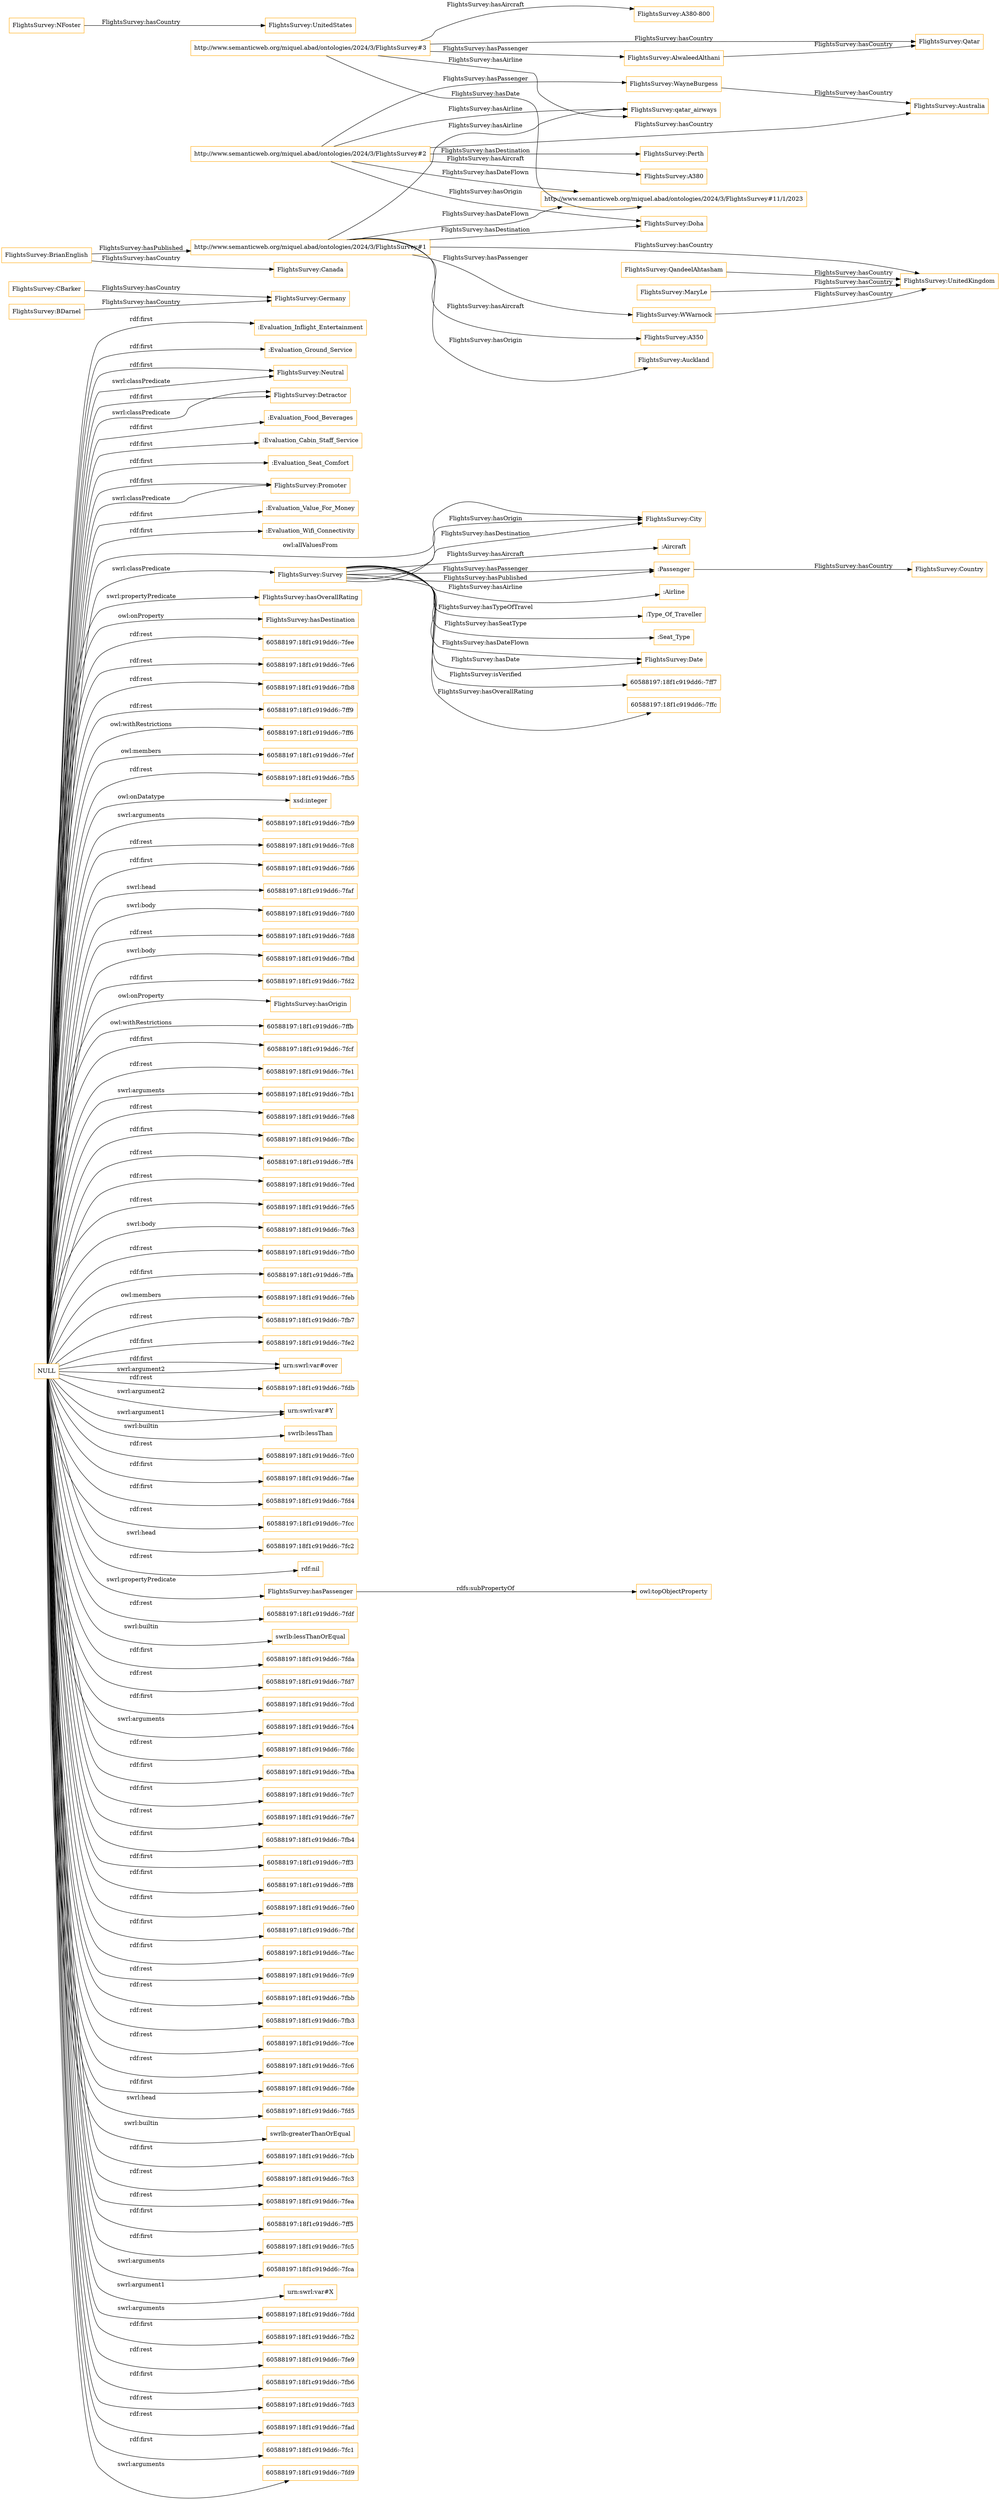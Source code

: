 digraph ar2dtool_diagram { 
rankdir=LR;
size="1501"
node [shape = rectangle, color="orange"]; ":Evaluation_Inflight_Entertainment" ":Evaluation_Ground_Service" "FlightsSurvey:Neutral" "FlightsSurvey:Detractor" ":Evaluation_Food_Beverages" ":Evaluation_Cabin_Staff_Service" ":Aircraft" ":Evaluation_Seat_Comfort" ":Passenger" "FlightsSurvey:Promoter" ":Evaluation_Value_For_Money" ":Airline" ":Type_Of_Traveller" "FlightsSurvey:Country" ":Evaluation_Wifi_Connectivity" "FlightsSurvey:City" ":Seat_Type" "FlightsSurvey:Date" "FlightsSurvey:Survey" ; /*classes style*/
	"NULL" -> "FlightsSurvey:hasOverallRating" [ label = "swrl:propertyPredicate" ];
	"NULL" -> "FlightsSurvey:hasDestination" [ label = "owl:onProperty" ];
	"NULL" -> "60588197:18f1c919dd6:-7fee" [ label = "rdf:rest" ];
	"NULL" -> "60588197:18f1c919dd6:-7fe6" [ label = "rdf:rest" ];
	"NULL" -> "60588197:18f1c919dd6:-7fb8" [ label = "rdf:rest" ];
	"NULL" -> "60588197:18f1c919dd6:-7ff9" [ label = "rdf:rest" ];
	"NULL" -> "60588197:18f1c919dd6:-7ff6" [ label = "owl:withRestrictions" ];
	"NULL" -> "60588197:18f1c919dd6:-7fef" [ label = "owl:members" ];
	"NULL" -> "60588197:18f1c919dd6:-7fb5" [ label = "rdf:rest" ];
	"NULL" -> "xsd:integer" [ label = "owl:onDatatype" ];
	"NULL" -> "60588197:18f1c919dd6:-7fb9" [ label = "swrl:arguments" ];
	"NULL" -> "60588197:18f1c919dd6:-7fc8" [ label = "rdf:rest" ];
	"NULL" -> "FlightsSurvey:Promoter" [ label = "rdf:first" ];
	"NULL" -> "60588197:18f1c919dd6:-7fd6" [ label = "rdf:first" ];
	"NULL" -> "60588197:18f1c919dd6:-7faf" [ label = "swrl:head" ];
	"NULL" -> "60588197:18f1c919dd6:-7fd0" [ label = "swrl:body" ];
	"NULL" -> "60588197:18f1c919dd6:-7fd8" [ label = "rdf:rest" ];
	"NULL" -> "60588197:18f1c919dd6:-7fbd" [ label = "swrl:body" ];
	"NULL" -> "FlightsSurvey:Neutral" [ label = "rdf:first" ];
	"NULL" -> "60588197:18f1c919dd6:-7fd2" [ label = "rdf:first" ];
	"NULL" -> "FlightsSurvey:hasOrigin" [ label = "owl:onProperty" ];
	"NULL" -> "60588197:18f1c919dd6:-7ffb" [ label = "owl:withRestrictions" ];
	"NULL" -> "60588197:18f1c919dd6:-7fcf" [ label = "rdf:first" ];
	"NULL" -> "60588197:18f1c919dd6:-7fe1" [ label = "rdf:rest" ];
	"NULL" -> "60588197:18f1c919dd6:-7fb1" [ label = "swrl:arguments" ];
	"NULL" -> "60588197:18f1c919dd6:-7fe8" [ label = "rdf:rest" ];
	"NULL" -> "60588197:18f1c919dd6:-7fbc" [ label = "rdf:first" ];
	"NULL" -> "60588197:18f1c919dd6:-7ff4" [ label = "rdf:rest" ];
	"NULL" -> ":Evaluation_Food_Beverages" [ label = "rdf:first" ];
	"NULL" -> "60588197:18f1c919dd6:-7fed" [ label = "rdf:rest" ];
	"NULL" -> "60588197:18f1c919dd6:-7fe5" [ label = "rdf:rest" ];
	"NULL" -> "60588197:18f1c919dd6:-7fe3" [ label = "swrl:body" ];
	"NULL" -> "60588197:18f1c919dd6:-7fb0" [ label = "rdf:rest" ];
	"NULL" -> "60588197:18f1c919dd6:-7ffa" [ label = "rdf:first" ];
	"NULL" -> "60588197:18f1c919dd6:-7feb" [ label = "owl:members" ];
	"NULL" -> "60588197:18f1c919dd6:-7fb7" [ label = "rdf:rest" ];
	"NULL" -> ":Evaluation_Value_For_Money" [ label = "rdf:first" ];
	"NULL" -> "60588197:18f1c919dd6:-7fe2" [ label = "rdf:first" ];
	"NULL" -> "urn:swrl:var#over" [ label = "rdf:first" ];
	"NULL" -> "FlightsSurvey:Neutral" [ label = "swrl:classPredicate" ];
	"NULL" -> "60588197:18f1c919dd6:-7fdb" [ label = "rdf:rest" ];
	"NULL" -> "urn:swrl:var#Y" [ label = "swrl:argument2" ];
	"NULL" -> "swrlb:lessThan" [ label = "swrl:builtin" ];
	"NULL" -> "60588197:18f1c919dd6:-7fc0" [ label = "rdf:rest" ];
	"NULL" -> ":Evaluation_Inflight_Entertainment" [ label = "rdf:first" ];
	"NULL" -> "60588197:18f1c919dd6:-7fae" [ label = "rdf:first" ];
	"NULL" -> "60588197:18f1c919dd6:-7fd4" [ label = "rdf:first" ];
	"NULL" -> "60588197:18f1c919dd6:-7fcc" [ label = "rdf:rest" ];
	"NULL" -> "60588197:18f1c919dd6:-7fc2" [ label = "swrl:head" ];
	"NULL" -> "rdf:nil" [ label = "rdf:rest" ];
	"NULL" -> "FlightsSurvey:hasPassenger" [ label = "swrl:propertyPredicate" ];
	"NULL" -> "60588197:18f1c919dd6:-7fdf" [ label = "rdf:rest" ];
	"NULL" -> "swrlb:lessThanOrEqual" [ label = "swrl:builtin" ];
	"NULL" -> "60588197:18f1c919dd6:-7fda" [ label = "rdf:first" ];
	"NULL" -> "60588197:18f1c919dd6:-7fd7" [ label = "rdf:rest" ];
	"NULL" -> "60588197:18f1c919dd6:-7fcd" [ label = "rdf:first" ];
	"NULL" -> "FlightsSurvey:Detractor" [ label = "rdf:first" ];
	"NULL" -> "60588197:18f1c919dd6:-7fc4" [ label = "swrl:arguments" ];
	"NULL" -> "60588197:18f1c919dd6:-7fdc" [ label = "rdf:rest" ];
	"NULL" -> "60588197:18f1c919dd6:-7fba" [ label = "rdf:first" ];
	"NULL" -> "60588197:18f1c919dd6:-7fc7" [ label = "rdf:first" ];
	"NULL" -> "urn:swrl:var#Y" [ label = "swrl:argument1" ];
	"NULL" -> "urn:swrl:var#over" [ label = "swrl:argument2" ];
	"NULL" -> "60588197:18f1c919dd6:-7fe7" [ label = "rdf:rest" ];
	"NULL" -> "60588197:18f1c919dd6:-7fb4" [ label = "rdf:first" ];
	"NULL" -> ":Evaluation_Cabin_Staff_Service" [ label = "rdf:first" ];
	"NULL" -> "FlightsSurvey:Survey" [ label = "swrl:classPredicate" ];
	"NULL" -> "60588197:18f1c919dd6:-7ff3" [ label = "rdf:first" ];
	"NULL" -> "60588197:18f1c919dd6:-7ff8" [ label = "rdf:first" ];
	"NULL" -> "60588197:18f1c919dd6:-7fe0" [ label = "rdf:first" ];
	"NULL" -> "60588197:18f1c919dd6:-7fbf" [ label = "rdf:first" ];
	"NULL" -> ":Evaluation_Wifi_Connectivity" [ label = "rdf:first" ];
	"NULL" -> "60588197:18f1c919dd6:-7fac" [ label = "rdf:first" ];
	"NULL" -> "60588197:18f1c919dd6:-7fc9" [ label = "rdf:rest" ];
	"NULL" -> "60588197:18f1c919dd6:-7fbb" [ label = "rdf:rest" ];
	"NULL" -> "60588197:18f1c919dd6:-7fb3" [ label = "rdf:rest" ];
	"NULL" -> "FlightsSurvey:City" [ label = "owl:allValuesFrom" ];
	"NULL" -> "60588197:18f1c919dd6:-7fce" [ label = "rdf:rest" ];
	"NULL" -> "60588197:18f1c919dd6:-7fc6" [ label = "rdf:rest" ];
	"NULL" -> "60588197:18f1c919dd6:-7fde" [ label = "rdf:first" ];
	"NULL" -> "60588197:18f1c919dd6:-7fd5" [ label = "swrl:head" ];
	"NULL" -> "swrlb:greaterThanOrEqual" [ label = "swrl:builtin" ];
	"NULL" -> "60588197:18f1c919dd6:-7fcb" [ label = "rdf:first" ];
	"NULL" -> "60588197:18f1c919dd6:-7fc3" [ label = "rdf:rest" ];
	"NULL" -> "60588197:18f1c919dd6:-7fea" [ label = "rdf:rest" ];
	"NULL" -> "60588197:18f1c919dd6:-7ff5" [ label = "rdf:first" ];
	"NULL" -> "FlightsSurvey:Promoter" [ label = "swrl:classPredicate" ];
	"NULL" -> "60588197:18f1c919dd6:-7fc5" [ label = "rdf:first" ];
	"NULL" -> "60588197:18f1c919dd6:-7fca" [ label = "swrl:arguments" ];
	"NULL" -> ":Evaluation_Ground_Service" [ label = "rdf:first" ];
	"NULL" -> "urn:swrl:var#X" [ label = "swrl:argument1" ];
	"NULL" -> "60588197:18f1c919dd6:-7fdd" [ label = "swrl:arguments" ];
	"NULL" -> "60588197:18f1c919dd6:-7fb2" [ label = "rdf:first" ];
	"NULL" -> "60588197:18f1c919dd6:-7fe9" [ label = "rdf:rest" ];
	"NULL" -> ":Evaluation_Seat_Comfort" [ label = "rdf:first" ];
	"NULL" -> "60588197:18f1c919dd6:-7fb6" [ label = "rdf:first" ];
	"NULL" -> "60588197:18f1c919dd6:-7fd3" [ label = "rdf:rest" ];
	"NULL" -> "60588197:18f1c919dd6:-7fad" [ label = "rdf:rest" ];
	"NULL" -> "FlightsSurvey:Detractor" [ label = "swrl:classPredicate" ];
	"NULL" -> "60588197:18f1c919dd6:-7fc1" [ label = "rdf:first" ];
	"NULL" -> "60588197:18f1c919dd6:-7fd9" [ label = "swrl:arguments" ];
	"FlightsSurvey:CBarker" -> "FlightsSurvey:Germany" [ label = "FlightsSurvey:hasCountry" ];
	"FlightsSurvey:hasPassenger" -> "owl:topObjectProperty" [ label = "rdfs:subPropertyOf" ];
	"FlightsSurvey:MaryLe" -> "FlightsSurvey:UnitedKingdom" [ label = "FlightsSurvey:hasCountry" ];
	"FlightsSurvey:BrianEnglish" -> "http://www.semanticweb.org/miquel.abad/ontologies/2024/3/FlightsSurvey#1" [ label = "FlightsSurvey:hasPublished" ];
	"FlightsSurvey:BrianEnglish" -> "FlightsSurvey:Canada" [ label = "FlightsSurvey:hasCountry" ];
	"FlightsSurvey:WayneBurgess" -> "FlightsSurvey:Australia" [ label = "FlightsSurvey:hasCountry" ];
	"FlightsSurvey:QandeelAhtasham" -> "FlightsSurvey:UnitedKingdom" [ label = "FlightsSurvey:hasCountry" ];
	"http://www.semanticweb.org/miquel.abad/ontologies/2024/3/FlightsSurvey#3" -> "FlightsSurvey:AlwaleedAlthani" [ label = "FlightsSurvey:hasPassenger" ];
	"http://www.semanticweb.org/miquel.abad/ontologies/2024/3/FlightsSurvey#3" -> "http://www.semanticweb.org/miquel.abad/ontologies/2024/3/FlightsSurvey#11/1/2023" [ label = "FlightsSurvey:hasDate" ];
	"http://www.semanticweb.org/miquel.abad/ontologies/2024/3/FlightsSurvey#3" -> "FlightsSurvey:Qatar" [ label = "FlightsSurvey:hasCountry" ];
	"http://www.semanticweb.org/miquel.abad/ontologies/2024/3/FlightsSurvey#3" -> "FlightsSurvey:qatar_airways" [ label = "FlightsSurvey:hasAirline" ];
	"http://www.semanticweb.org/miquel.abad/ontologies/2024/3/FlightsSurvey#3" -> "FlightsSurvey:A380-800" [ label = "FlightsSurvey:hasAircraft" ];
	"FlightsSurvey:BDarnel" -> "FlightsSurvey:Germany" [ label = "FlightsSurvey:hasCountry" ];
	"FlightsSurvey:WWarnock" -> "FlightsSurvey:UnitedKingdom" [ label = "FlightsSurvey:hasCountry" ];
	"http://www.semanticweb.org/miquel.abad/ontologies/2024/3/FlightsSurvey#2" -> "FlightsSurvey:qatar_airways" [ label = "FlightsSurvey:hasAirline" ];
	"http://www.semanticweb.org/miquel.abad/ontologies/2024/3/FlightsSurvey#2" -> "FlightsSurvey:A380" [ label = "FlightsSurvey:hasAircraft" ];
	"http://www.semanticweb.org/miquel.abad/ontologies/2024/3/FlightsSurvey#2" -> "FlightsSurvey:Perth" [ label = "FlightsSurvey:hasDestination" ];
	"http://www.semanticweb.org/miquel.abad/ontologies/2024/3/FlightsSurvey#2" -> "http://www.semanticweb.org/miquel.abad/ontologies/2024/3/FlightsSurvey#11/1/2023" [ label = "FlightsSurvey:hasDateFlown" ];
	"http://www.semanticweb.org/miquel.abad/ontologies/2024/3/FlightsSurvey#2" -> "FlightsSurvey:Doha" [ label = "FlightsSurvey:hasOrigin" ];
	"http://www.semanticweb.org/miquel.abad/ontologies/2024/3/FlightsSurvey#2" -> "FlightsSurvey:WayneBurgess" [ label = "FlightsSurvey:hasPassenger" ];
	"http://www.semanticweb.org/miquel.abad/ontologies/2024/3/FlightsSurvey#2" -> "FlightsSurvey:Australia" [ label = "FlightsSurvey:hasCountry" ];
	"FlightsSurvey:AlwaleedAlthani" -> "FlightsSurvey:Qatar" [ label = "FlightsSurvey:hasCountry" ];
	"FlightsSurvey:NFoster" -> "FlightsSurvey:UnitedStates" [ label = "FlightsSurvey:hasCountry" ];
	"http://www.semanticweb.org/miquel.abad/ontologies/2024/3/FlightsSurvey#1" -> "FlightsSurvey:qatar_airways" [ label = "FlightsSurvey:hasAirline" ];
	"http://www.semanticweb.org/miquel.abad/ontologies/2024/3/FlightsSurvey#1" -> "FlightsSurvey:WWarnock" [ label = "FlightsSurvey:hasPassenger" ];
	"http://www.semanticweb.org/miquel.abad/ontologies/2024/3/FlightsSurvey#1" -> "FlightsSurvey:Doha" [ label = "FlightsSurvey:hasDestination" ];
	"http://www.semanticweb.org/miquel.abad/ontologies/2024/3/FlightsSurvey#1" -> "http://www.semanticweb.org/miquel.abad/ontologies/2024/3/FlightsSurvey#11/1/2023" [ label = "FlightsSurvey:hasDateFlown" ];
	"http://www.semanticweb.org/miquel.abad/ontologies/2024/3/FlightsSurvey#1" -> "FlightsSurvey:A350" [ label = "FlightsSurvey:hasAircraft" ];
	"http://www.semanticweb.org/miquel.abad/ontologies/2024/3/FlightsSurvey#1" -> "FlightsSurvey:Auckland" [ label = "FlightsSurvey:hasOrigin" ];
	"http://www.semanticweb.org/miquel.abad/ontologies/2024/3/FlightsSurvey#1" -> "FlightsSurvey:UnitedKingdom" [ label = "FlightsSurvey:hasCountry" ];
	"FlightsSurvey:Survey" -> "FlightsSurvey:Date" [ label = "FlightsSurvey:hasDateFlown" ];
	"FlightsSurvey:Survey" -> ":Passenger" [ label = "FlightsSurvey:hasPassenger" ];
	"FlightsSurvey:Survey" -> "FlightsSurvey:Date" [ label = "FlightsSurvey:hasDate" ];
	"FlightsSurvey:Survey" -> "FlightsSurvey:City" [ label = "FlightsSurvey:hasOrigin" ];
	"FlightsSurvey:Survey" -> ":Passenger" [ label = "FlightsSurvey:hasPublished" ];
	"FlightsSurvey:Survey" -> "FlightsSurvey:City" [ label = "FlightsSurvey:hasDestination" ];
	":Passenger" -> "FlightsSurvey:Country" [ label = "FlightsSurvey:hasCountry" ];
	"FlightsSurvey:Survey" -> ":Type_Of_Traveller" [ label = "FlightsSurvey:hasTypeOfTravel" ];
	"FlightsSurvey:Survey" -> ":Airline" [ label = "FlightsSurvey:hasAirline" ];
	"FlightsSurvey:Survey" -> "60588197:18f1c919dd6:-7ff7" [ label = "FlightsSurvey:isVerified" ];
	"FlightsSurvey:Survey" -> ":Aircraft" [ label = "FlightsSurvey:hasAircraft" ];
	"FlightsSurvey:Survey" -> "60588197:18f1c919dd6:-7ffc" [ label = "FlightsSurvey:hasOverallRating" ];
	"FlightsSurvey:Survey" -> ":Seat_Type" [ label = "FlightsSurvey:hasSeatType" ];

}
